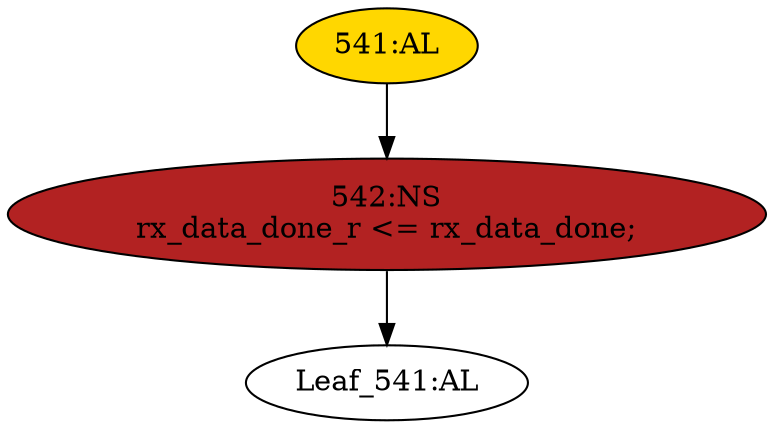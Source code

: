 strict digraph "" {
	node [label="\N"];
	"542:NS"	 [ast="<pyverilog.vparser.ast.NonblockingSubstitution object at 0x7f9fff9d2650>",
		fillcolor=firebrick,
		label="542:NS
rx_data_done_r <= rx_data_done;",
		statements="[<pyverilog.vparser.ast.NonblockingSubstitution object at 0x7f9fff9d2650>]",
		style=filled,
		typ=NonblockingSubstitution];
	"Leaf_541:AL"	 [def_var="['rx_data_done_r']",
		label="Leaf_541:AL"];
	"542:NS" -> "Leaf_541:AL"	 [cond="[]",
		lineno=None];
	"541:AL"	 [ast="<pyverilog.vparser.ast.Always object at 0x7fa020e958d0>",
		clk_sens=True,
		fillcolor=gold,
		label="541:AL",
		sens="['clk']",
		statements="[]",
		style=filled,
		typ=Always,
		use_var="['rx_data_done']"];
	"541:AL" -> "542:NS"	 [cond="[]",
		lineno=None];
}
